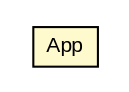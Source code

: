#!/usr/local/bin/dot
#
# Class diagram 
# Generated by UMLGraph version R5_6-24-gf6e263 (http://www.umlgraph.org/)
#

digraph G {
	edge [fontname="arial",fontsize=10,labelfontname="arial",labelfontsize=10];
	node [fontname="arial",fontsize=10,shape=plaintext];
	nodesep=0.25;
	ranksep=0.5;
	// com.id.droneapp.App
	c795 [label=<<table title="com.id.droneapp.App" border="0" cellborder="1" cellspacing="0" cellpadding="2" port="p" bgcolor="lemonChiffon" href="./App.html">
		<tr><td><table border="0" cellspacing="0" cellpadding="1">
<tr><td align="center" balign="center"> App </td></tr>
		</table></td></tr>
		</table>>, URL="./App.html", fontname="arial", fontcolor="black", fontsize=10.0];
}

